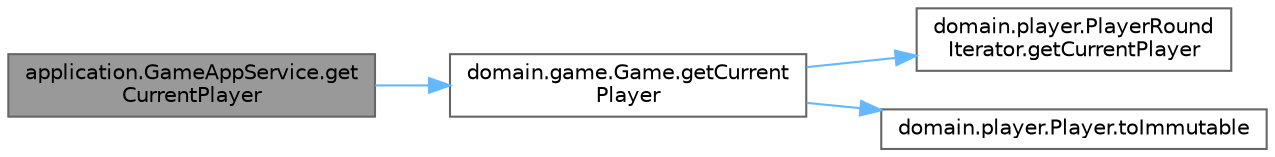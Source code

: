 digraph "application.GameAppService.getCurrentPlayer"
{
 // LATEX_PDF_SIZE
  bgcolor="transparent";
  edge [fontname=Helvetica,fontsize=10,labelfontname=Helvetica,labelfontsize=10];
  node [fontname=Helvetica,fontsize=10,shape=box,height=0.2,width=0.4];
  rankdir="LR";
  Node1 [id="Node000001",label="application.GameAppService.get\lCurrentPlayer",height=0.2,width=0.4,color="gray40", fillcolor="grey60", style="filled", fontcolor="black",tooltip="Recupera la información del jugador actual."];
  Node1 -> Node2 [id="edge1_Node000001_Node000002",color="steelblue1",style="solid",tooltip=" "];
  Node2 [id="Node000002",label="domain.game.Game.getCurrent\lPlayer",height=0.2,width=0.4,color="grey40", fillcolor="white", style="filled",URL="$classdomain_1_1game_1_1_game.html#a2e746d8b75db101e2d634cc64b3aac95",tooltip="Devuelve el jugador actual."];
  Node2 -> Node3 [id="edge2_Node000002_Node000003",color="steelblue1",style="solid",tooltip=" "];
  Node3 [id="Node000003",label="domain.player.PlayerRound\lIterator.getCurrentPlayer",height=0.2,width=0.4,color="grey40", fillcolor="white", style="filled",URL="$classdomain_1_1player_1_1_player_round_iterator.html#aa943e5e96c10ec3b2d5eccd968fad21c",tooltip=" "];
  Node2 -> Node4 [id="edge3_Node000002_Node000004",color="steelblue1",style="solid",tooltip=" "];
  Node4 [id="Node000004",label="domain.player.Player.toImmutable",height=0.2,width=0.4,color="grey40", fillcolor="white", style="filled",URL="$classdomain_1_1player_1_1_player.html#a13c6660993e83ed3109f1fa7e618f3ba",tooltip=" "];
}
